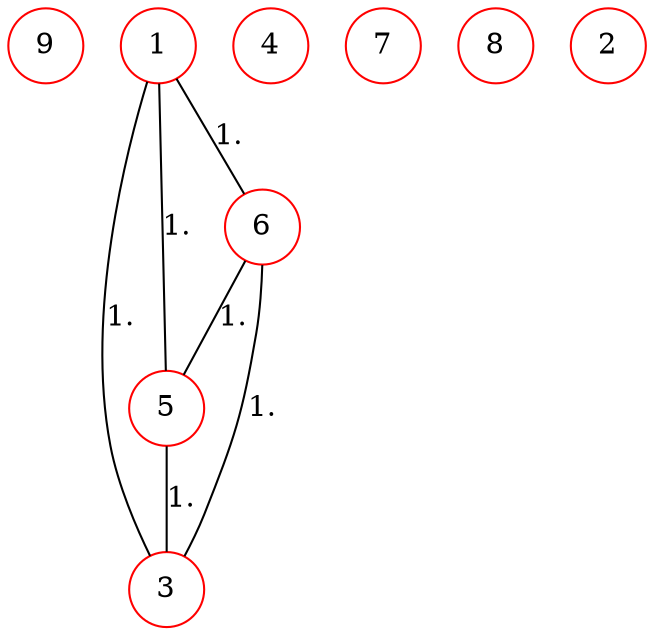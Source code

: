 graph G {
  9 [shape=circle, color="#FF0000", label="9", ];
  1 [shape=circle, color="#FF0000", label="1", ];
  4 [shape=circle, color="#FF0000", label="4", ];
  7 [shape=circle, color="#FF0000", label="7", ];
  8 [shape=circle, color="#FF0000", label="8", ];
  2 [shape=circle, color="#FF0000", label="2", ];
  3 [shape=circle, color="#FF0000", label="3", ];
  5 [shape=circle, color="#FF0000", label="5", ];
  6 [shape=circle, color="#FF0000", label="6", ];
  
  
  1 -- 3 [label="1.", ];
  1 -- 5 [label="1.", ];
  1 -- 6 [label="1.", ];
  5 -- 3 [label="1.", ];
  6 -- 3 [label="1.", ];
  6 -- 5 [label="1.", ];
  
  }